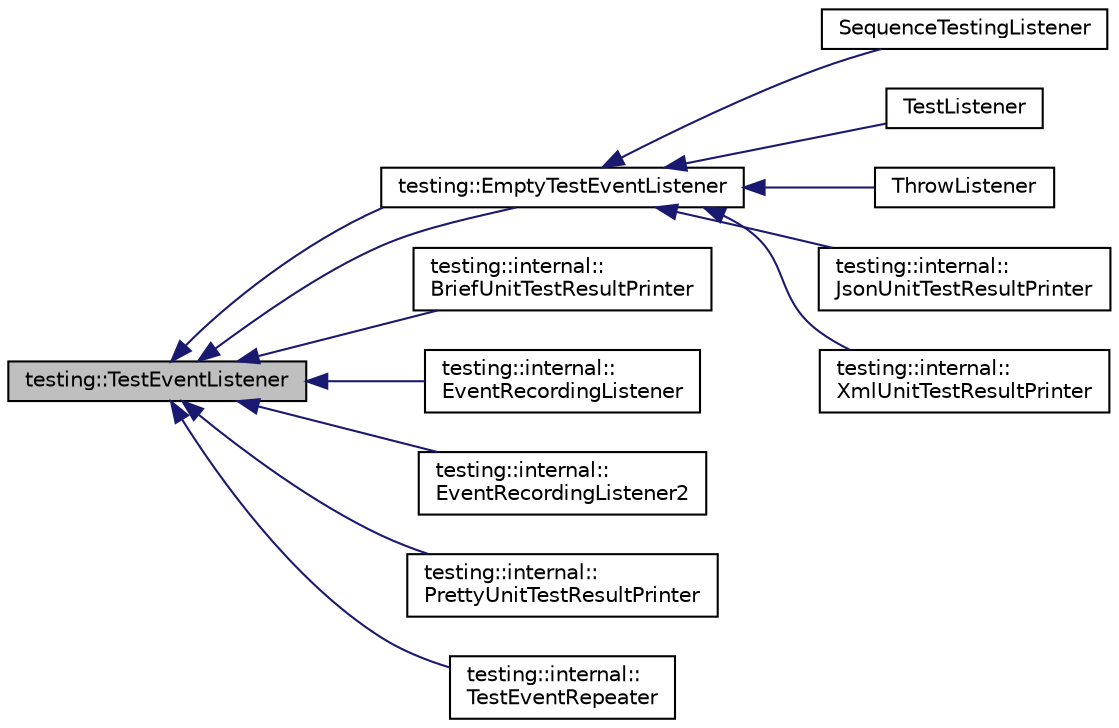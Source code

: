 digraph "testing::TestEventListener"
{
 // LATEX_PDF_SIZE
  edge [fontname="Helvetica",fontsize="10",labelfontname="Helvetica",labelfontsize="10"];
  node [fontname="Helvetica",fontsize="10",shape=record];
  rankdir="LR";
  Node1 [label="testing::TestEventListener",height=0.2,width=0.4,color="black", fillcolor="grey75", style="filled", fontcolor="black",tooltip=" "];
  Node1 -> Node2 [dir="back",color="midnightblue",fontsize="10",style="solid",fontname="Helvetica"];
  Node2 [label="testing::EmptyTestEventListener",height=0.2,width=0.4,color="black", fillcolor="white", style="filled",URL="$classtesting_1_1EmptyTestEventListener.html",tooltip=" "];
  Node2 -> Node3 [dir="back",color="midnightblue",fontsize="10",style="solid",fontname="Helvetica"];
  Node3 [label="SequenceTestingListener",height=0.2,width=0.4,color="black", fillcolor="white", style="filled",URL="$classSequenceTestingListener.html",tooltip=" "];
  Node2 -> Node4 [dir="back",color="midnightblue",fontsize="10",style="solid",fontname="Helvetica"];
  Node4 [label="TestListener",height=0.2,width=0.4,color="black", fillcolor="white", style="filled",URL="$classTestListener.html",tooltip=" "];
  Node2 -> Node5 [dir="back",color="midnightblue",fontsize="10",style="solid",fontname="Helvetica"];
  Node5 [label="ThrowListener",height=0.2,width=0.4,color="black", fillcolor="white", style="filled",URL="$classThrowListener.html",tooltip=" "];
  Node2 -> Node6 [dir="back",color="midnightblue",fontsize="10",style="solid",fontname="Helvetica"];
  Node6 [label="testing::internal::\lJsonUnitTestResultPrinter",height=0.2,width=0.4,color="black", fillcolor="white", style="filled",URL="$classtesting_1_1internal_1_1JsonUnitTestResultPrinter.html",tooltip=" "];
  Node2 -> Node7 [dir="back",color="midnightblue",fontsize="10",style="solid",fontname="Helvetica"];
  Node7 [label="testing::internal::\lXmlUnitTestResultPrinter",height=0.2,width=0.4,color="black", fillcolor="white", style="filled",URL="$classtesting_1_1internal_1_1XmlUnitTestResultPrinter.html",tooltip=" "];
  Node1 -> Node2 [dir="back",color="midnightblue",fontsize="10",style="solid",fontname="Helvetica"];
  Node1 -> Node8 [dir="back",color="midnightblue",fontsize="10",style="solid",fontname="Helvetica"];
  Node8 [label="testing::internal::\lBriefUnitTestResultPrinter",height=0.2,width=0.4,color="black", fillcolor="white", style="filled",URL="$classtesting_1_1internal_1_1BriefUnitTestResultPrinter.html",tooltip=" "];
  Node1 -> Node9 [dir="back",color="midnightblue",fontsize="10",style="solid",fontname="Helvetica"];
  Node9 [label="testing::internal::\lEventRecordingListener",height=0.2,width=0.4,color="black", fillcolor="white", style="filled",URL="$classtesting_1_1internal_1_1EventRecordingListener.html",tooltip=" "];
  Node1 -> Node10 [dir="back",color="midnightblue",fontsize="10",style="solid",fontname="Helvetica"];
  Node10 [label="testing::internal::\lEventRecordingListener2",height=0.2,width=0.4,color="black", fillcolor="white", style="filled",URL="$classtesting_1_1internal_1_1EventRecordingListener2.html",tooltip=" "];
  Node1 -> Node11 [dir="back",color="midnightblue",fontsize="10",style="solid",fontname="Helvetica"];
  Node11 [label="testing::internal::\lPrettyUnitTestResultPrinter",height=0.2,width=0.4,color="black", fillcolor="white", style="filled",URL="$classtesting_1_1internal_1_1PrettyUnitTestResultPrinter.html",tooltip=" "];
  Node1 -> Node12 [dir="back",color="midnightblue",fontsize="10",style="solid",fontname="Helvetica"];
  Node12 [label="testing::internal::\lTestEventRepeater",height=0.2,width=0.4,color="black", fillcolor="white", style="filled",URL="$classtesting_1_1internal_1_1TestEventRepeater.html",tooltip=" "];
}

